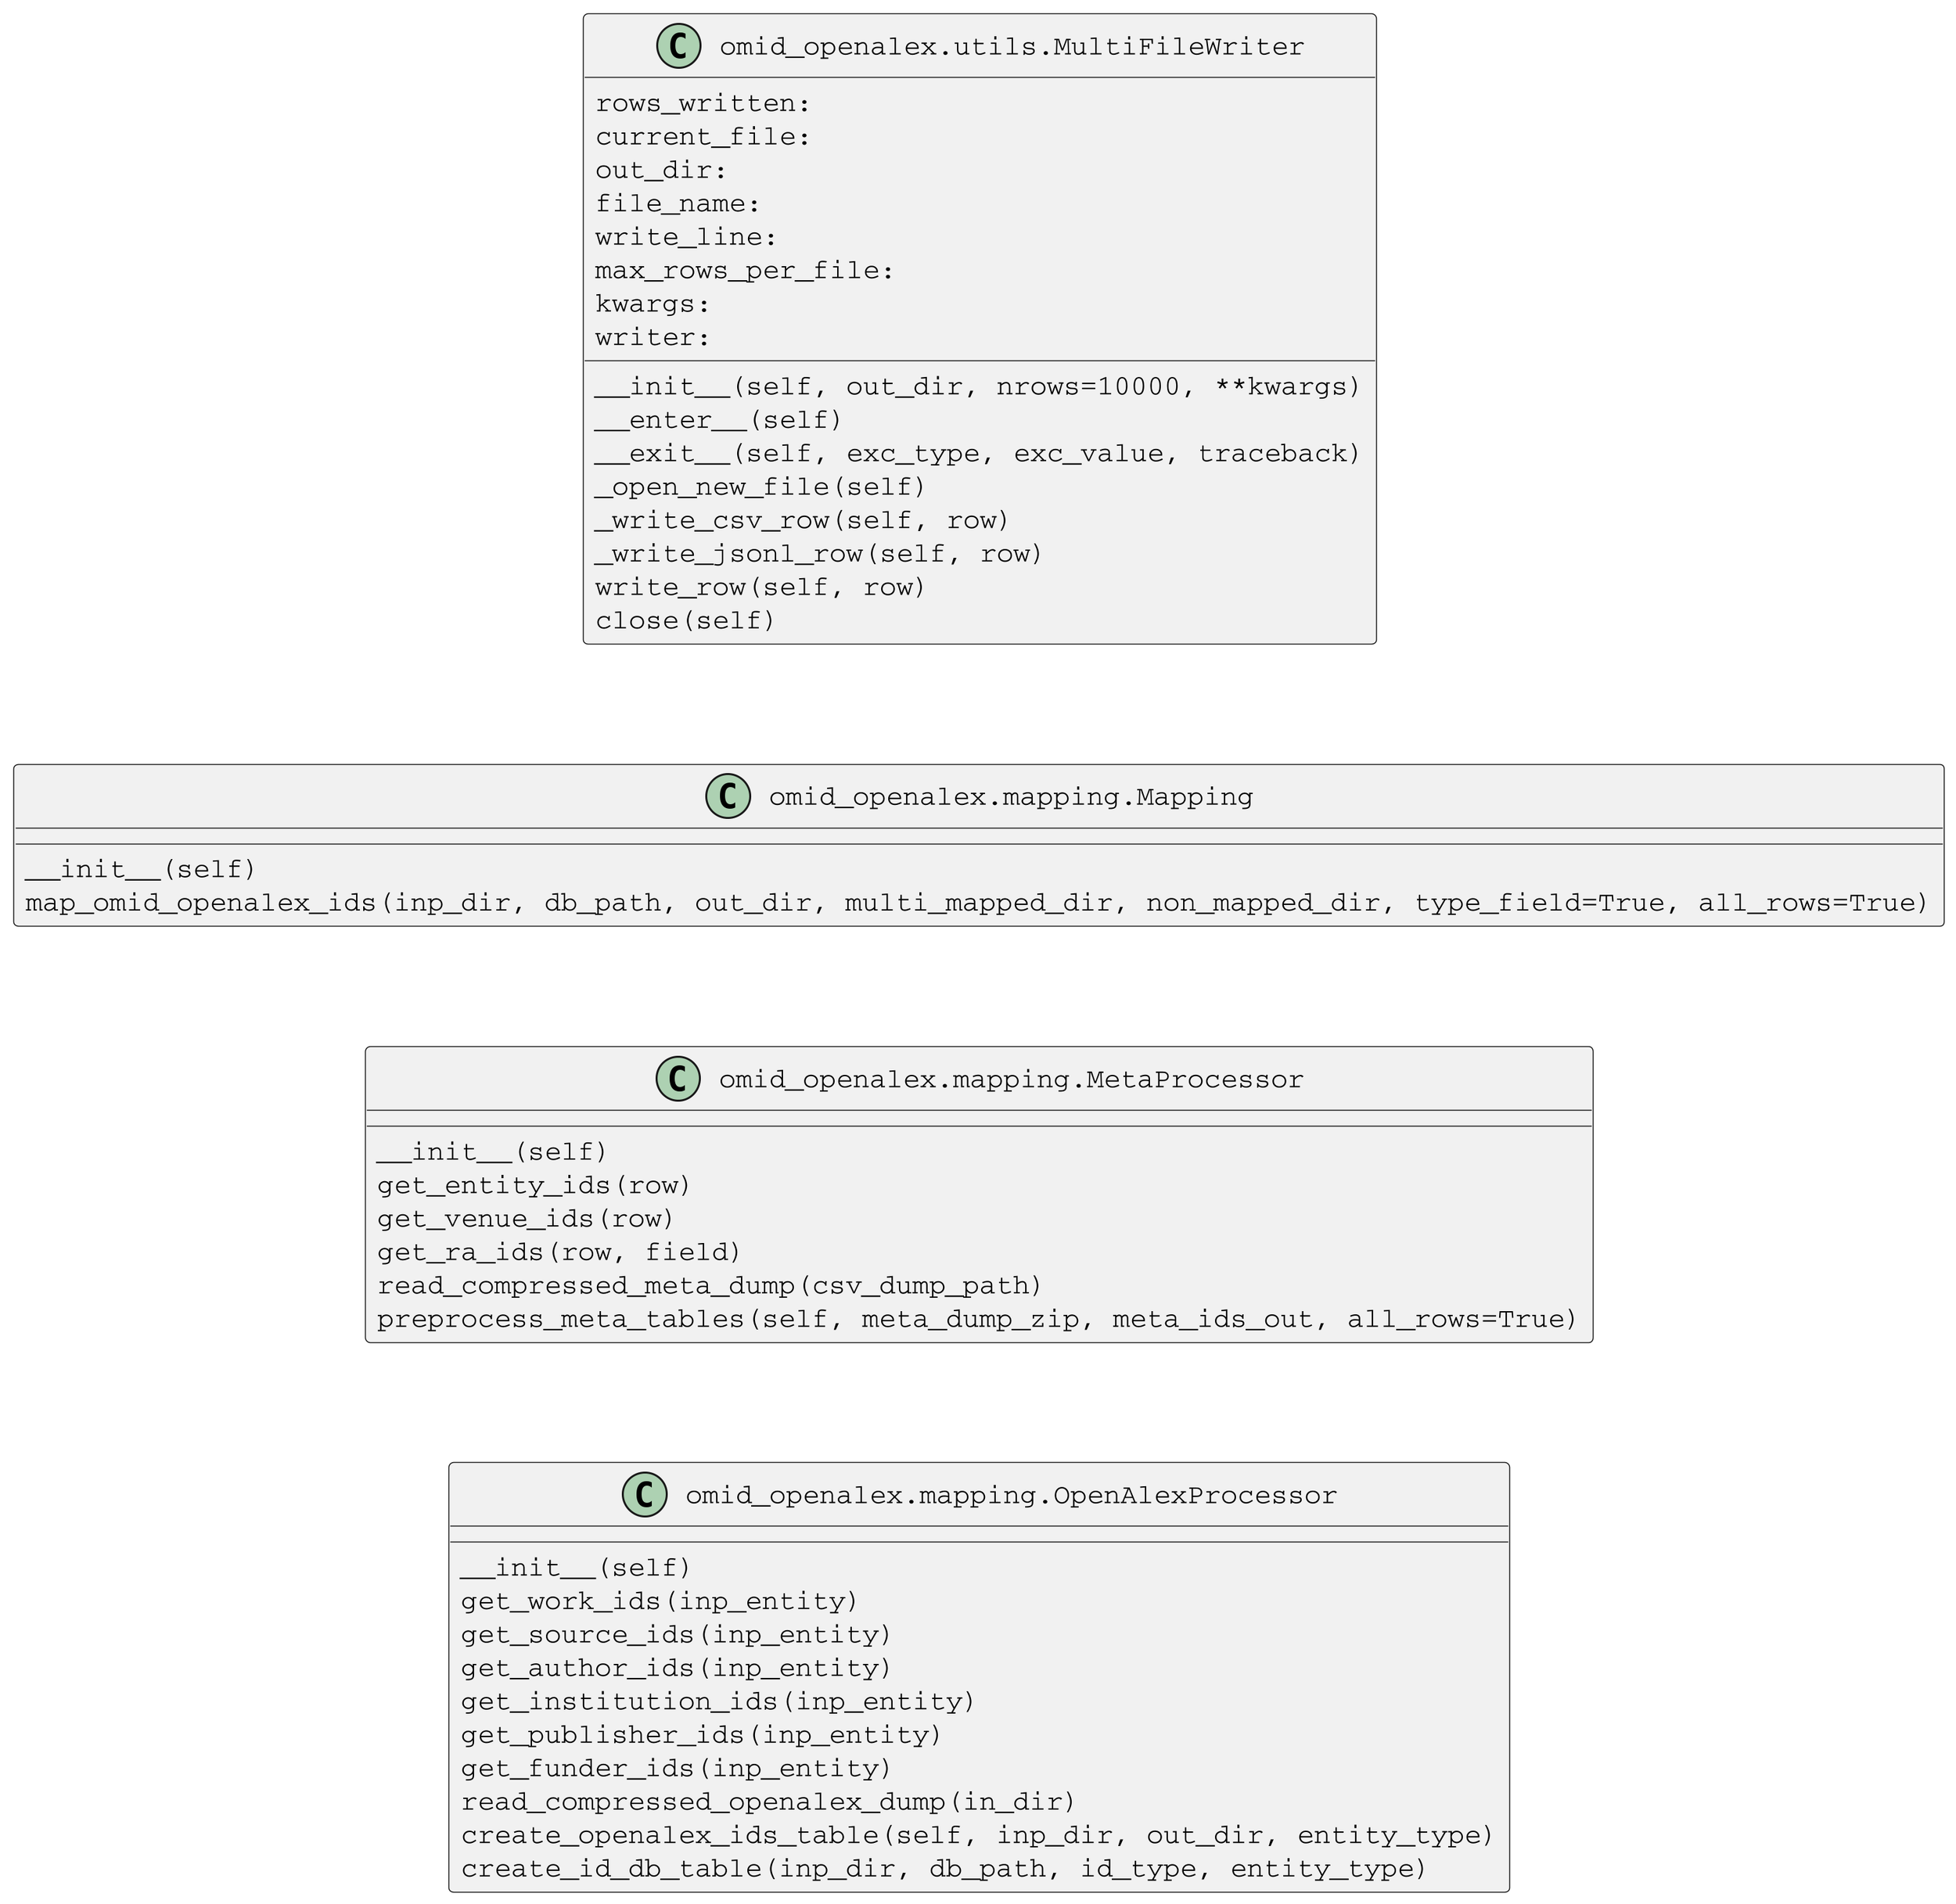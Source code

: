 @startuml

'!theme plain
'top to bottom direction
'skinparam linetype ortho
skinparam defaultFontName Courier
skinparam groupInheritance 3
skinparam dpi 300


<style>
classDiagram {
'    BackgroundColor aliceblue
'    class {
'        BackgroundColor LightBlue
'        FontSize 30
''        FontStyle bold
'    }
    package {
        FontSize 28
        BackgroundColor Khaki
'    }
'    Rectangle {
'        BackgroundColor SeaShell
'        FontSize 20
'        FontStyle normal
'    }
}
.newClassStyle {
    BackgroundColor skyBlue
}
</style>

'package mapping as "omid_openalex.mapping.py" {
    class Mapping as "omid_openalex.mapping.Mapping" {
       __init__(self)
       map_omid_openalex_ids(inp_dir, db_path, out_dir, multi_mapped_dir, non_mapped_dir, type_field=True, all_rows=True)
    }
'}

'package mapping as "omid_openalex.mapping.py" {
    class MetaProcessor as "omid_openalex.mapping.MetaProcessor"{
       __init__(self)
       get_entity_ids(row)
       get_venue_ids(row)
    '   get_ra_ids(row, field: Literal['author', 'publisher', 'editor'])
       get_ra_ids(row, field)
       read_compressed_meta_dump(csv_dump_path)
       preprocess_meta_tables(self, meta_dump_zip, meta_ids_out, all_rows=True)
    }
'}

'package mapping as "omid_openalex.mapping.py" {
    class OpenAlexProcessor as "omid_openalex.mapping.OpenAlexProcessor" {
       __init__(self)
       get_work_ids(inp_entity)
       get_source_ids(inp_entity)
       get_author_ids(inp_entity)
       get_institution_ids(inp_entity)
       get_publisher_ids(inp_entity)
       get_funder_ids(inp_entity)
       read_compressed_openalex_dump(in_dir)
    '   create_openalex_ids_table(self, inp_dir, out_dir, entity_type: Literal['work', 'source', 'author', 'publisher', 'institution', 'funder'])
       create_openalex_ids_table(self, inp_dir, out_dir, entity_type)
    '   create_id_db_table(inp_dir, db_path, id_type: Literal['doi', 'pmid', 'pmcid', 'wikidata', 'issn'],entity_type: Literal['work', 'source'])
       create_id_db_table(inp_dir, db_path, id_type, entity_type)
    }
'}

'package utils as "omid_openalex.utils.py" {
    class MultiFileWriter as "omid_openalex.utils.MultiFileWriter" {
       rows_written:
       current_file:
       out_dir:
       file_name:
       write_line:
       max_rows_per_file:
       kwargs:
       writer:
       __init__(self, out_dir, nrows=10000, **kwargs)
       __enter__(self)
       __exit__(self, exc_type, exc_value, traceback)
       _open_new_file(self)
       _write_csv_row(self, row)
       _write_jsonl_row(self, row)
       write_row(self, row)
       close(self)
    }
'}

Mapping -up[hidden]- MultiFileWriter
MetaProcessor -up[hidden]- Mapping
OpenAlexProcessor -up[hidden]- MetaProcessor



@enduml
